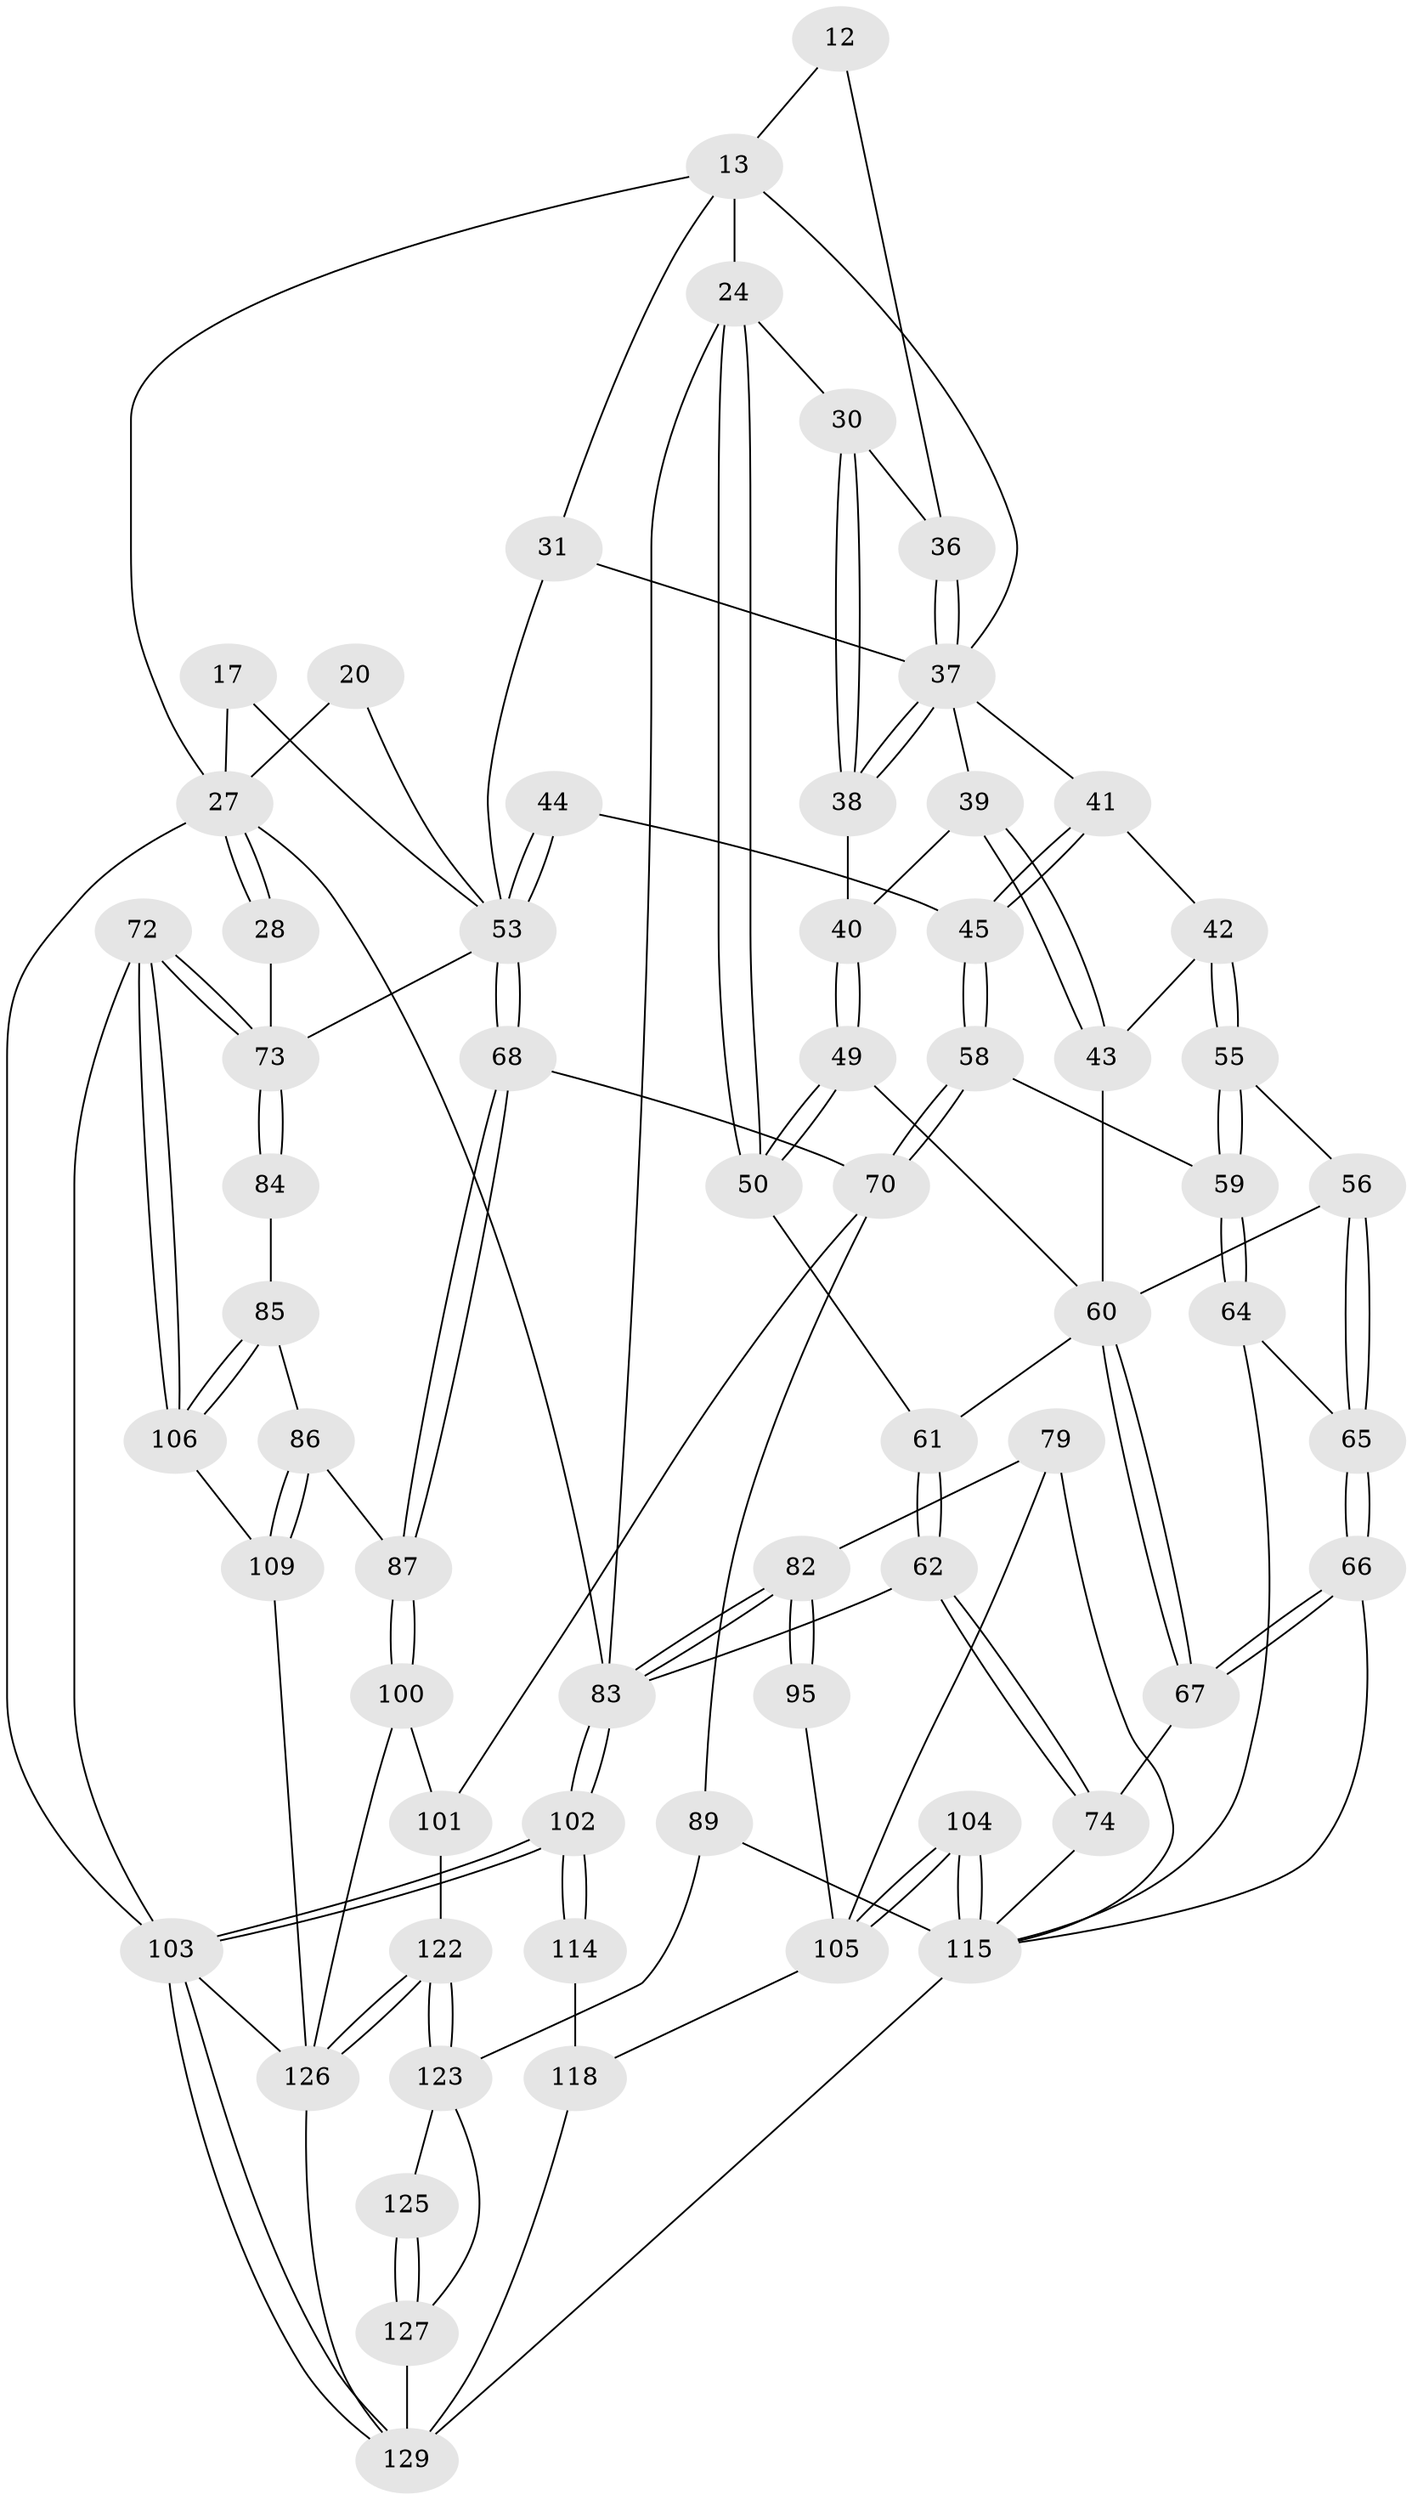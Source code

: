 // original degree distribution, {4: 0.2248062015503876, 5: 0.5348837209302325, 3: 0.023255813953488372, 6: 0.21705426356589147}
// Generated by graph-tools (version 1.1) at 2025/00/03/09/25 05:00:10]
// undirected, 64 vertices, 146 edges
graph export_dot {
graph [start="1"]
  node [color=gray90,style=filled];
  12 [pos="+0.2382878977674721+0.092272518746678",super="+11"];
  13 [pos="+0.11133192587888768+0.09875140342799786",super="+3+10"];
  17 [pos="+0.7935607924516119+0",super="+6"];
  20 [pos="+0.8476595987145101+0.23760402528013289"];
  24 [pos="+0+0.2943363326016186",super="+23"];
  27 [pos="+1+0.1310840061431248",super="+18+19+16"];
  28 [pos="+1+0.16675008647913642"];
  30 [pos="+0.08037845460908584+0.24918358194459067"];
  31 [pos="+0.5392177626201329+0.21170185473186456",super="+14"];
  36 [pos="+0.2089666463690937+0.2098566395561103",super="+29"];
  37 [pos="+0.27041194352120607+0.2561330335536926",super="+34+33+32"];
  38 [pos="+0.2702807716980883+0.25666586385051215"];
  39 [pos="+0.3907981267829977+0.29162075269368"];
  40 [pos="+0.2723704096454619+0.2748425284736223"];
  41 [pos="+0.4607736590055151+0.33258249422293595"];
  42 [pos="+0.4153263890141596+0.3307477760692892"];
  43 [pos="+0.4040039800771015+0.3241253955619906"];
  44 [pos="+0.540125005277071+0.3803287015284322"];
  45 [pos="+0.5355920211462144+0.3822424510958664"];
  49 [pos="+0.2723248749299279+0.2750937797013172"];
  50 [pos="+0.11980882662285135+0.32201217967891094"];
  53 [pos="+0.7671398226217762+0.3974192954165522",super="+48+35"];
  55 [pos="+0.39719894754168483+0.4053500504399036"];
  56 [pos="+0.34904572470989476+0.4139822375100958"];
  58 [pos="+0.5054103200099758+0.4438219777165881"];
  59 [pos="+0.42769182227324726+0.4426618370008979"];
  60 [pos="+0.2626687927033848+0.4532160227805833",super="+57+52"];
  61 [pos="+0.21622887816845154+0.4381783139111871",super="+54"];
  62 [pos="+0.15749609419475077+0.4552169941661558"];
  64 [pos="+0.3743985610948742+0.493414781587071"];
  65 [pos="+0.37019452874586617+0.4939187756227802"];
  66 [pos="+0.3178623767786386+0.5270933026024167"];
  67 [pos="+0.2774805423503768+0.4886658175837876"];
  68 [pos="+0.7427702095423468+0.5178089113817592"];
  70 [pos="+0.5155200224405054+0.5363167412493924",super="+69"];
  72 [pos="+1+1"];
  73 [pos="+1+0.6060326614039158",super="+46+47"];
  74 [pos="+0.18846086806354934+0.5495388762923734"];
  79 [pos="+0.13446428692182755+0.6004434337746426"];
  82 [pos="+0+0.6686817971577321",super="+81+80"];
  83 [pos="+0+0.7002111599835099",super="+63"];
  84 [pos="+0.95753095796553+0.6308445297100214"];
  85 [pos="+0.957001626490149+0.6310730138932796"];
  86 [pos="+0.8485295312830519+0.6433262363702259"];
  87 [pos="+0.8090758807705692+0.6255126373706805"];
  89 [pos="+0.40783710388615935+0.7360855604204051",super="+75"];
  95 [pos="+0+0.6694938187086611"];
  100 [pos="+0.7572534448520644+0.6957929000058474"];
  101 [pos="+0.6721908763717156+0.7231579187693417",super="+92"];
  102 [pos="+0+0.9365418062758172"];
  103 [pos="+0+1",super="+71"];
  104 [pos="+0.18211778759601108+0.739395110415205",super="+99"];
  105 [pos="+0.14323115387719296+0.7308853589718974",super="+98+96"];
  106 [pos="+0.9570765187669639+0.8348596435636957"];
  109 [pos="+0.8740212864923382+0.805978564446796"];
  114 [pos="+0.001968595408364246+0.8825991282982708"];
  115 [pos="+0.20721168578050322+0.8739635203500623",super="+90+91"];
  118 [pos="+0.12670207508421974+0.9067674621308979",super="+107+108"];
  122 [pos="+0.5369195936526275+1",super="+112+93+111"];
  123 [pos="+0.4184318439934404+0.9235697602031673",super="+119"];
  125 [pos="+0.32401825340081997+0.9947647681366609"];
  126 [pos="+0.5467497662790263+1",super="+124+113"];
  127 [pos="+0.2921422387545367+1",super="+121+120"];
  129 [pos="+0.1401144110218641+1",super="+117+116+128"];
  12 -- 13 [weight=2];
  12 -- 36 [weight=2];
  13 -- 37;
  13 -- 27;
  13 -- 24;
  13 -- 31 [weight=2];
  17 -- 27 [weight=2];
  17 -- 53;
  20 -- 27 [weight=2];
  20 -- 53;
  24 -- 50;
  24 -- 50;
  24 -- 83;
  24 -- 30;
  27 -- 28 [weight=2];
  27 -- 28;
  27 -- 103 [weight=2];
  27 -- 83;
  28 -- 73;
  30 -- 38;
  30 -- 38;
  30 -- 36;
  31 -- 37;
  31 -- 53 [weight=2];
  36 -- 37;
  36 -- 37;
  37 -- 38;
  37 -- 38;
  37 -- 39;
  37 -- 41;
  38 -- 40;
  39 -- 40;
  39 -- 43;
  39 -- 43;
  40 -- 49;
  40 -- 49;
  41 -- 42;
  41 -- 45;
  41 -- 45;
  42 -- 43;
  42 -- 55;
  42 -- 55;
  43 -- 60;
  44 -- 45;
  44 -- 53 [weight=2];
  44 -- 53;
  45 -- 58;
  45 -- 58;
  49 -- 50;
  49 -- 50;
  49 -- 60;
  50 -- 61;
  53 -- 68;
  53 -- 68;
  53 -- 73;
  55 -- 56;
  55 -- 59;
  55 -- 59;
  56 -- 65;
  56 -- 65;
  56 -- 60;
  58 -- 59;
  58 -- 70;
  58 -- 70;
  59 -- 64;
  59 -- 64;
  60 -- 61 [weight=2];
  60 -- 67;
  60 -- 67;
  61 -- 62;
  61 -- 62;
  62 -- 74;
  62 -- 74;
  62 -- 83;
  64 -- 65;
  64 -- 115;
  65 -- 66;
  65 -- 66;
  66 -- 67;
  66 -- 67;
  66 -- 115;
  67 -- 74;
  68 -- 87;
  68 -- 87;
  68 -- 70;
  70 -- 101;
  70 -- 89;
  72 -- 73;
  72 -- 73;
  72 -- 106;
  72 -- 106;
  72 -- 103;
  73 -- 84 [weight=2];
  73 -- 84;
  74 -- 115;
  79 -- 82;
  79 -- 115;
  79 -- 105;
  82 -- 83 [weight=2];
  82 -- 83;
  82 -- 95 [weight=2];
  82 -- 95;
  83 -- 102;
  83 -- 102;
  84 -- 85;
  85 -- 86;
  85 -- 106;
  85 -- 106;
  86 -- 87;
  86 -- 109;
  86 -- 109;
  87 -- 100;
  87 -- 100;
  89 -- 115 [weight=2];
  89 -- 123;
  95 -- 105;
  100 -- 101;
  100 -- 126;
  101 -- 122 [weight=2];
  102 -- 103;
  102 -- 103;
  102 -- 114;
  102 -- 114;
  103 -- 129;
  103 -- 129;
  103 -- 126;
  104 -- 105 [weight=2];
  104 -- 105;
  104 -- 115 [weight=2];
  104 -- 115;
  105 -- 118 [weight=2];
  106 -- 109;
  109 -- 126;
  114 -- 118 [weight=2];
  115 -- 129;
  118 -- 129;
  122 -- 123 [weight=2];
  122 -- 123;
  122 -- 126 [weight=2];
  122 -- 126;
  123 -- 125;
  123 -- 127;
  125 -- 127 [weight=2];
  125 -- 127;
  126 -- 129;
  127 -- 129 [weight=2];
}
